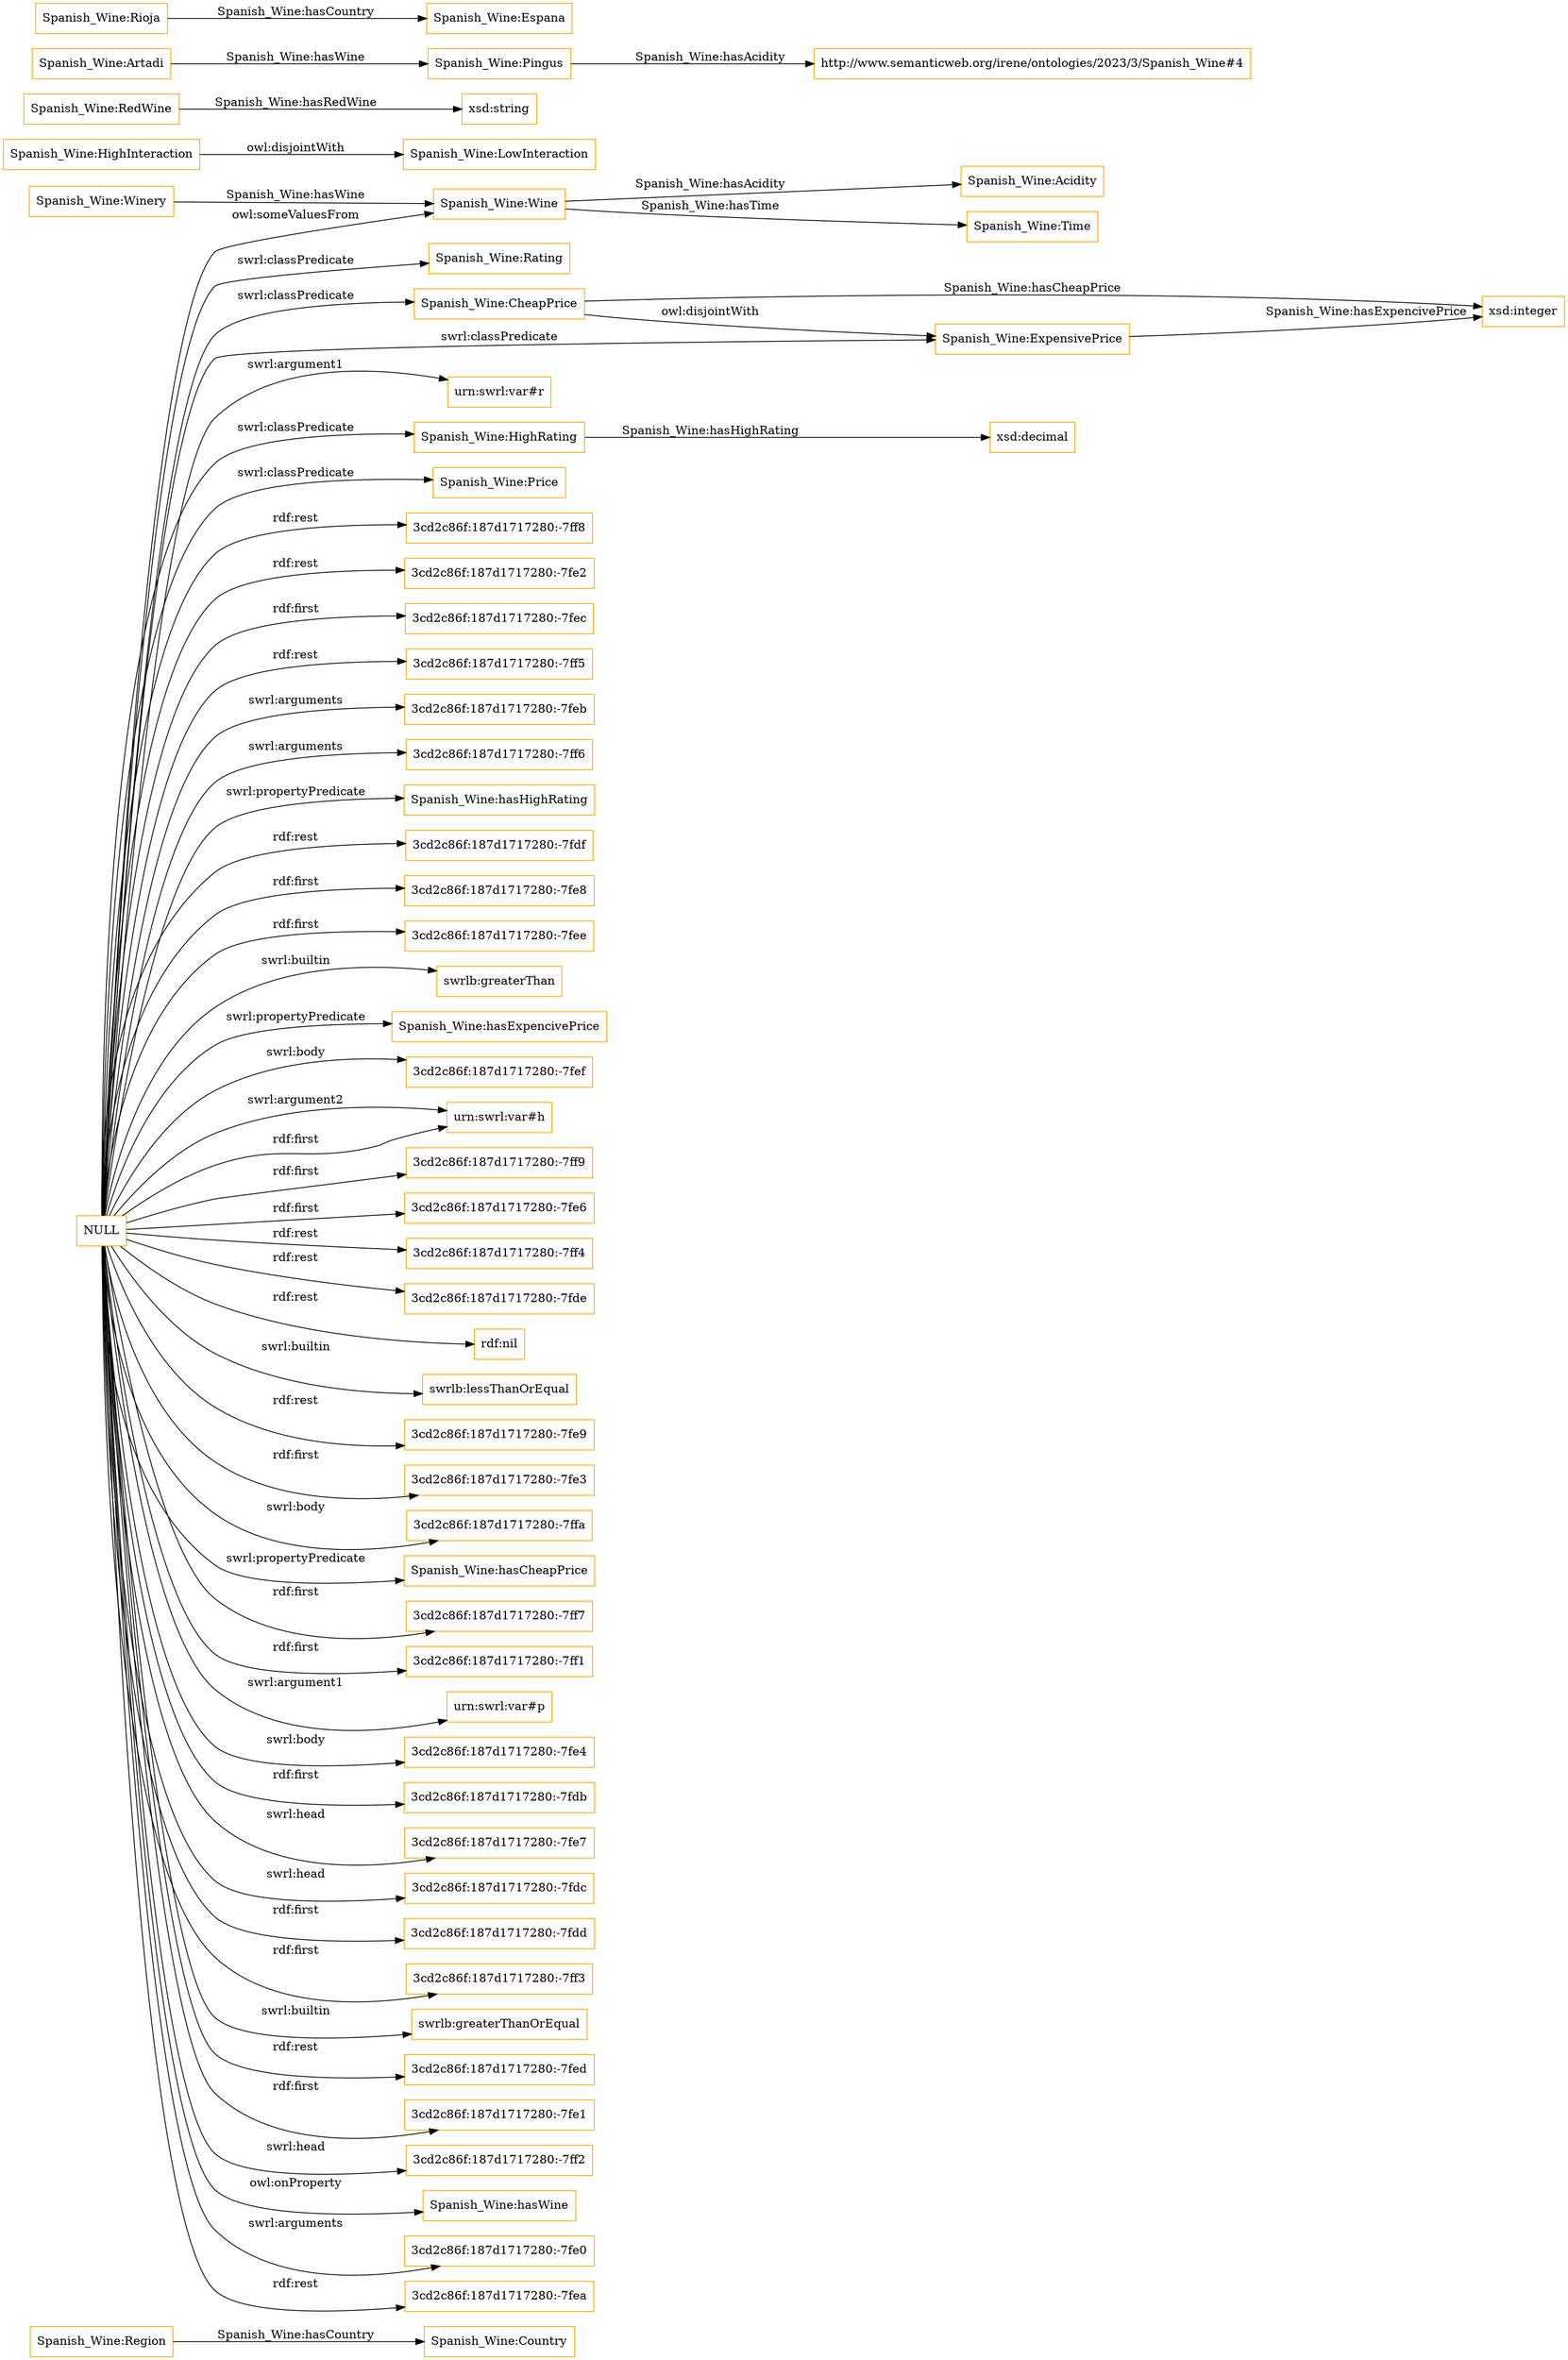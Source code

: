 digraph ar2dtool_diagram { 
rankdir=LR;
size="1501"
node [shape = rectangle, color="orange"]; "Spanish_Wine:Country" "Spanish_Wine:Rating" "Spanish_Wine:LowInteraction" "Spanish_Wine:Acidity" "Spanish_Wine:Winery" "Spanish_Wine:CheapPrice" "Spanish_Wine:Region" "Spanish_Wine:Wine" "Spanish_Wine:ExpensivePrice" "Spanish_Wine:RedWine" "Spanish_Wine:HighRating" "Spanish_Wine:HighInteraction" "Spanish_Wine:Time" "Spanish_Wine:Price" ; /*classes style*/
	"Spanish_Wine:Pingus" -> "http://www.semanticweb.org/irene/ontologies/2023/3/Spanish_Wine#4" [ label = "Spanish_Wine:hasAcidity" ];
	"Spanish_Wine:HighInteraction" -> "Spanish_Wine:LowInteraction" [ label = "owl:disjointWith" ];
	"Spanish_Wine:Rioja" -> "Spanish_Wine:Espana" [ label = "Spanish_Wine:hasCountry" ];
	"NULL" -> "3cd2c86f:187d1717280:-7ff8" [ label = "rdf:rest" ];
	"NULL" -> "3cd2c86f:187d1717280:-7fe2" [ label = "rdf:rest" ];
	"NULL" -> "3cd2c86f:187d1717280:-7fec" [ label = "rdf:first" ];
	"NULL" -> "Spanish_Wine:Wine" [ label = "owl:someValuesFrom" ];
	"NULL" -> "3cd2c86f:187d1717280:-7ff5" [ label = "rdf:rest" ];
	"NULL" -> "3cd2c86f:187d1717280:-7feb" [ label = "swrl:arguments" ];
	"NULL" -> "3cd2c86f:187d1717280:-7ff6" [ label = "swrl:arguments" ];
	"NULL" -> "Spanish_Wine:hasHighRating" [ label = "swrl:propertyPredicate" ];
	"NULL" -> "3cd2c86f:187d1717280:-7fdf" [ label = "rdf:rest" ];
	"NULL" -> "3cd2c86f:187d1717280:-7fe8" [ label = "rdf:first" ];
	"NULL" -> "3cd2c86f:187d1717280:-7fee" [ label = "rdf:first" ];
	"NULL" -> "Spanish_Wine:ExpensivePrice" [ label = "swrl:classPredicate" ];
	"NULL" -> "swrlb:greaterThan" [ label = "swrl:builtin" ];
	"NULL" -> "Spanish_Wine:hasExpencivePrice" [ label = "swrl:propertyPredicate" ];
	"NULL" -> "3cd2c86f:187d1717280:-7fef" [ label = "swrl:body" ];
	"NULL" -> "urn:swrl:var#h" [ label = "rdf:first" ];
	"NULL" -> "Spanish_Wine:Rating" [ label = "swrl:classPredicate" ];
	"NULL" -> "3cd2c86f:187d1717280:-7ff9" [ label = "rdf:first" ];
	"NULL" -> "3cd2c86f:187d1717280:-7fe6" [ label = "rdf:first" ];
	"NULL" -> "3cd2c86f:187d1717280:-7ff4" [ label = "rdf:rest" ];
	"NULL" -> "3cd2c86f:187d1717280:-7fde" [ label = "rdf:rest" ];
	"NULL" -> "urn:swrl:var#h" [ label = "swrl:argument2" ];
	"NULL" -> "rdf:nil" [ label = "rdf:rest" ];
	"NULL" -> "swrlb:lessThanOrEqual" [ label = "swrl:builtin" ];
	"NULL" -> "3cd2c86f:187d1717280:-7fe9" [ label = "rdf:rest" ];
	"NULL" -> "Spanish_Wine:CheapPrice" [ label = "swrl:classPredicate" ];
	"NULL" -> "3cd2c86f:187d1717280:-7fe3" [ label = "rdf:first" ];
	"NULL" -> "3cd2c86f:187d1717280:-7ffa" [ label = "swrl:body" ];
	"NULL" -> "Spanish_Wine:Price" [ label = "swrl:classPredicate" ];
	"NULL" -> "Spanish_Wine:hasCheapPrice" [ label = "swrl:propertyPredicate" ];
	"NULL" -> "3cd2c86f:187d1717280:-7ff7" [ label = "rdf:first" ];
	"NULL" -> "3cd2c86f:187d1717280:-7ff1" [ label = "rdf:first" ];
	"NULL" -> "urn:swrl:var#p" [ label = "swrl:argument1" ];
	"NULL" -> "3cd2c86f:187d1717280:-7fe4" [ label = "swrl:body" ];
	"NULL" -> "3cd2c86f:187d1717280:-7fdb" [ label = "rdf:first" ];
	"NULL" -> "3cd2c86f:187d1717280:-7fe7" [ label = "swrl:head" ];
	"NULL" -> "3cd2c86f:187d1717280:-7fdc" [ label = "swrl:head" ];
	"NULL" -> "3cd2c86f:187d1717280:-7fdd" [ label = "rdf:first" ];
	"NULL" -> "3cd2c86f:187d1717280:-7ff3" [ label = "rdf:first" ];
	"NULL" -> "swrlb:greaterThanOrEqual" [ label = "swrl:builtin" ];
	"NULL" -> "3cd2c86f:187d1717280:-7fed" [ label = "rdf:rest" ];
	"NULL" -> "3cd2c86f:187d1717280:-7fe1" [ label = "rdf:first" ];
	"NULL" -> "3cd2c86f:187d1717280:-7ff2" [ label = "swrl:head" ];
	"NULL" -> "Spanish_Wine:hasWine" [ label = "owl:onProperty" ];
	"NULL" -> "3cd2c86f:187d1717280:-7fe0" [ label = "swrl:arguments" ];
	"NULL" -> "Spanish_Wine:HighRating" [ label = "swrl:classPredicate" ];
	"NULL" -> "3cd2c86f:187d1717280:-7fea" [ label = "rdf:rest" ];
	"NULL" -> "urn:swrl:var#r" [ label = "swrl:argument1" ];
	"Spanish_Wine:Artadi" -> "Spanish_Wine:Pingus" [ label = "Spanish_Wine:hasWine" ];
	"Spanish_Wine:CheapPrice" -> "Spanish_Wine:ExpensivePrice" [ label = "owl:disjointWith" ];
	"Spanish_Wine:HighRating" -> "xsd:decimal" [ label = "Spanish_Wine:hasHighRating" ];
	"Spanish_Wine:ExpensivePrice" -> "xsd:integer" [ label = "Spanish_Wine:hasExpencivePrice" ];
	"Spanish_Wine:Region" -> "Spanish_Wine:Country" [ label = "Spanish_Wine:hasCountry" ];
	"Spanish_Wine:Winery" -> "Spanish_Wine:Wine" [ label = "Spanish_Wine:hasWine" ];
	"Spanish_Wine:Wine" -> "Spanish_Wine:Time" [ label = "Spanish_Wine:hasTime" ];
	"Spanish_Wine:RedWine" -> "xsd:string" [ label = "Spanish_Wine:hasRedWine" ];
	"Spanish_Wine:CheapPrice" -> "xsd:integer" [ label = "Spanish_Wine:hasCheapPrice" ];
	"Spanish_Wine:Wine" -> "Spanish_Wine:Acidity" [ label = "Spanish_Wine:hasAcidity" ];

}
